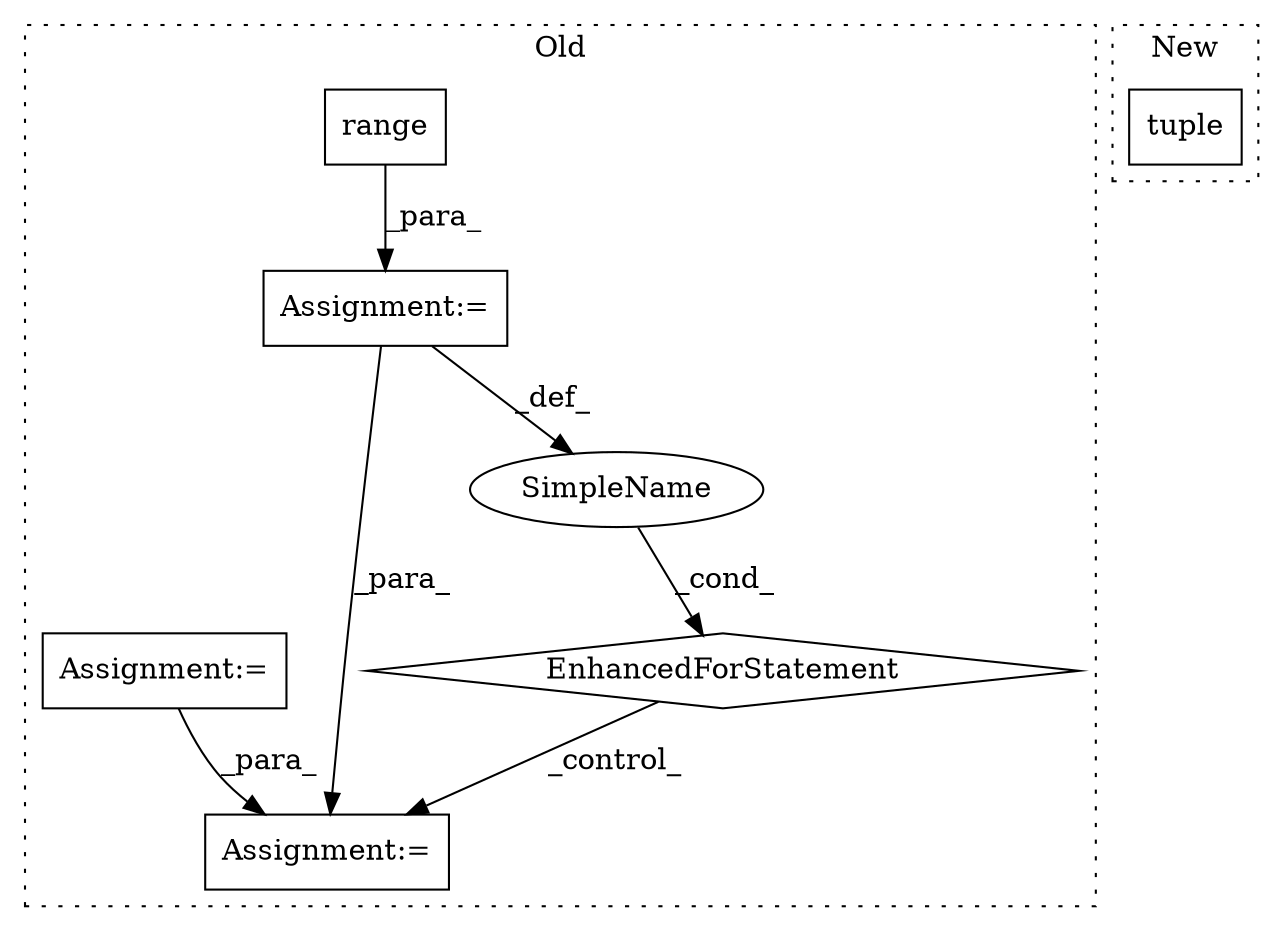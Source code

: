 digraph G {
subgraph cluster0 {
1 [label="range" a="32" s="4722,4732" l="6,1" shape="box"];
3 [label="Assignment:=" a="7" s="4661,4733" l="53,2" shape="box"];
4 [label="EnhancedForStatement" a="70" s="4661,4733" l="53,2" shape="diamond"];
5 [label="Assignment:=" a="7" s="4765" l="1" shape="box"];
6 [label="SimpleName" a="42" s="4718" l="1" shape="ellipse"];
7 [label="Assignment:=" a="7" s="4616" l="1" shape="box"];
label = "Old";
style="dotted";
}
subgraph cluster1 {
2 [label="tuple" a="32" s="6640,6653" l="6,1" shape="box"];
label = "New";
style="dotted";
}
1 -> 3 [label="_para_"];
3 -> 6 [label="_def_"];
3 -> 5 [label="_para_"];
4 -> 5 [label="_control_"];
6 -> 4 [label="_cond_"];
7 -> 5 [label="_para_"];
}